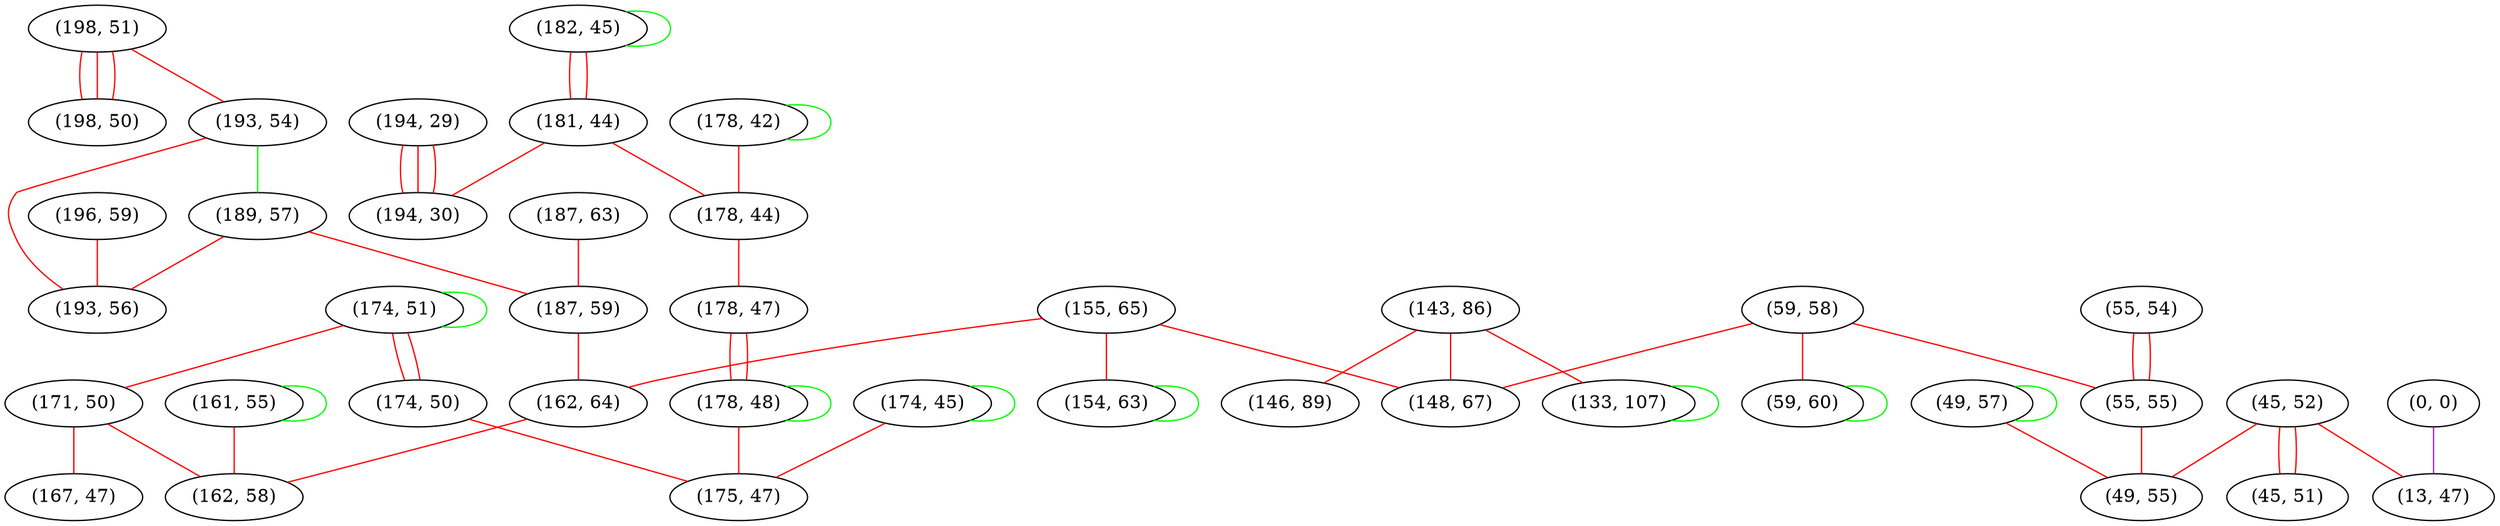 graph "" {
"(198, 51)";
"(143, 86)";
"(155, 65)";
"(193, 54)";
"(182, 45)";
"(161, 55)";
"(174, 51)";
"(55, 54)";
"(194, 29)";
"(187, 63)";
"(189, 57)";
"(178, 42)";
"(187, 59)";
"(146, 89)";
"(181, 44)";
"(196, 59)";
"(178, 44)";
"(45, 52)";
"(59, 58)";
"(0, 0)";
"(148, 67)";
"(194, 30)";
"(178, 47)";
"(174, 45)";
"(154, 63)";
"(162, 64)";
"(174, 50)";
"(49, 57)";
"(45, 51)";
"(171, 50)";
"(162, 58)";
"(193, 56)";
"(198, 50)";
"(167, 47)";
"(133, 107)";
"(13, 47)";
"(55, 55)";
"(178, 48)";
"(49, 55)";
"(59, 60)";
"(175, 47)";
"(198, 51)" -- "(198, 50)"  [color=red, key=0, weight=1];
"(198, 51)" -- "(198, 50)"  [color=red, key=1, weight=1];
"(198, 51)" -- "(198, 50)"  [color=red, key=2, weight=1];
"(198, 51)" -- "(193, 54)"  [color=red, key=0, weight=1];
"(143, 86)" -- "(146, 89)"  [color=red, key=0, weight=1];
"(143, 86)" -- "(148, 67)"  [color=red, key=0, weight=1];
"(143, 86)" -- "(133, 107)"  [color=red, key=0, weight=1];
"(155, 65)" -- "(154, 63)"  [color=red, key=0, weight=1];
"(155, 65)" -- "(162, 64)"  [color=red, key=0, weight=1];
"(155, 65)" -- "(148, 67)"  [color=red, key=0, weight=1];
"(193, 54)" -- "(189, 57)"  [color=green, key=0, weight=2];
"(193, 54)" -- "(193, 56)"  [color=red, key=0, weight=1];
"(182, 45)" -- "(181, 44)"  [color=red, key=0, weight=1];
"(182, 45)" -- "(181, 44)"  [color=red, key=1, weight=1];
"(182, 45)" -- "(182, 45)"  [color=green, key=0, weight=2];
"(161, 55)" -- "(161, 55)"  [color=green, key=0, weight=2];
"(161, 55)" -- "(162, 58)"  [color=red, key=0, weight=1];
"(174, 51)" -- "(174, 51)"  [color=green, key=0, weight=2];
"(174, 51)" -- "(171, 50)"  [color=red, key=0, weight=1];
"(174, 51)" -- "(174, 50)"  [color=red, key=0, weight=1];
"(174, 51)" -- "(174, 50)"  [color=red, key=1, weight=1];
"(55, 54)" -- "(55, 55)"  [color=red, key=0, weight=1];
"(55, 54)" -- "(55, 55)"  [color=red, key=1, weight=1];
"(194, 29)" -- "(194, 30)"  [color=red, key=0, weight=1];
"(194, 29)" -- "(194, 30)"  [color=red, key=1, weight=1];
"(194, 29)" -- "(194, 30)"  [color=red, key=2, weight=1];
"(187, 63)" -- "(187, 59)"  [color=red, key=0, weight=1];
"(189, 57)" -- "(193, 56)"  [color=red, key=0, weight=1];
"(189, 57)" -- "(187, 59)"  [color=red, key=0, weight=1];
"(178, 42)" -- "(178, 44)"  [color=red, key=0, weight=1];
"(178, 42)" -- "(178, 42)"  [color=green, key=0, weight=2];
"(187, 59)" -- "(162, 64)"  [color=red, key=0, weight=1];
"(181, 44)" -- "(194, 30)"  [color=red, key=0, weight=1];
"(181, 44)" -- "(178, 44)"  [color=red, key=0, weight=1];
"(196, 59)" -- "(193, 56)"  [color=red, key=0, weight=1];
"(178, 44)" -- "(178, 47)"  [color=red, key=0, weight=1];
"(45, 52)" -- "(45, 51)"  [color=red, key=0, weight=1];
"(45, 52)" -- "(45, 51)"  [color=red, key=1, weight=1];
"(45, 52)" -- "(13, 47)"  [color=red, key=0, weight=1];
"(45, 52)" -- "(49, 55)"  [color=red, key=0, weight=1];
"(59, 58)" -- "(59, 60)"  [color=red, key=0, weight=1];
"(59, 58)" -- "(55, 55)"  [color=red, key=0, weight=1];
"(59, 58)" -- "(148, 67)"  [color=red, key=0, weight=1];
"(0, 0)" -- "(13, 47)"  [color=purple, key=0, weight=4];
"(178, 47)" -- "(178, 48)"  [color=red, key=0, weight=1];
"(178, 47)" -- "(178, 48)"  [color=red, key=1, weight=1];
"(174, 45)" -- "(175, 47)"  [color=red, key=0, weight=1];
"(174, 45)" -- "(174, 45)"  [color=green, key=0, weight=2];
"(154, 63)" -- "(154, 63)"  [color=green, key=0, weight=2];
"(162, 64)" -- "(162, 58)"  [color=red, key=0, weight=1];
"(174, 50)" -- "(175, 47)"  [color=red, key=0, weight=1];
"(49, 57)" -- "(49, 57)"  [color=green, key=0, weight=2];
"(49, 57)" -- "(49, 55)"  [color=red, key=0, weight=1];
"(171, 50)" -- "(167, 47)"  [color=red, key=0, weight=1];
"(171, 50)" -- "(162, 58)"  [color=red, key=0, weight=1];
"(133, 107)" -- "(133, 107)"  [color=green, key=0, weight=2];
"(55, 55)" -- "(49, 55)"  [color=red, key=0, weight=1];
"(178, 48)" -- "(178, 48)"  [color=green, key=0, weight=2];
"(178, 48)" -- "(175, 47)"  [color=red, key=0, weight=1];
"(59, 60)" -- "(59, 60)"  [color=green, key=0, weight=2];
}
